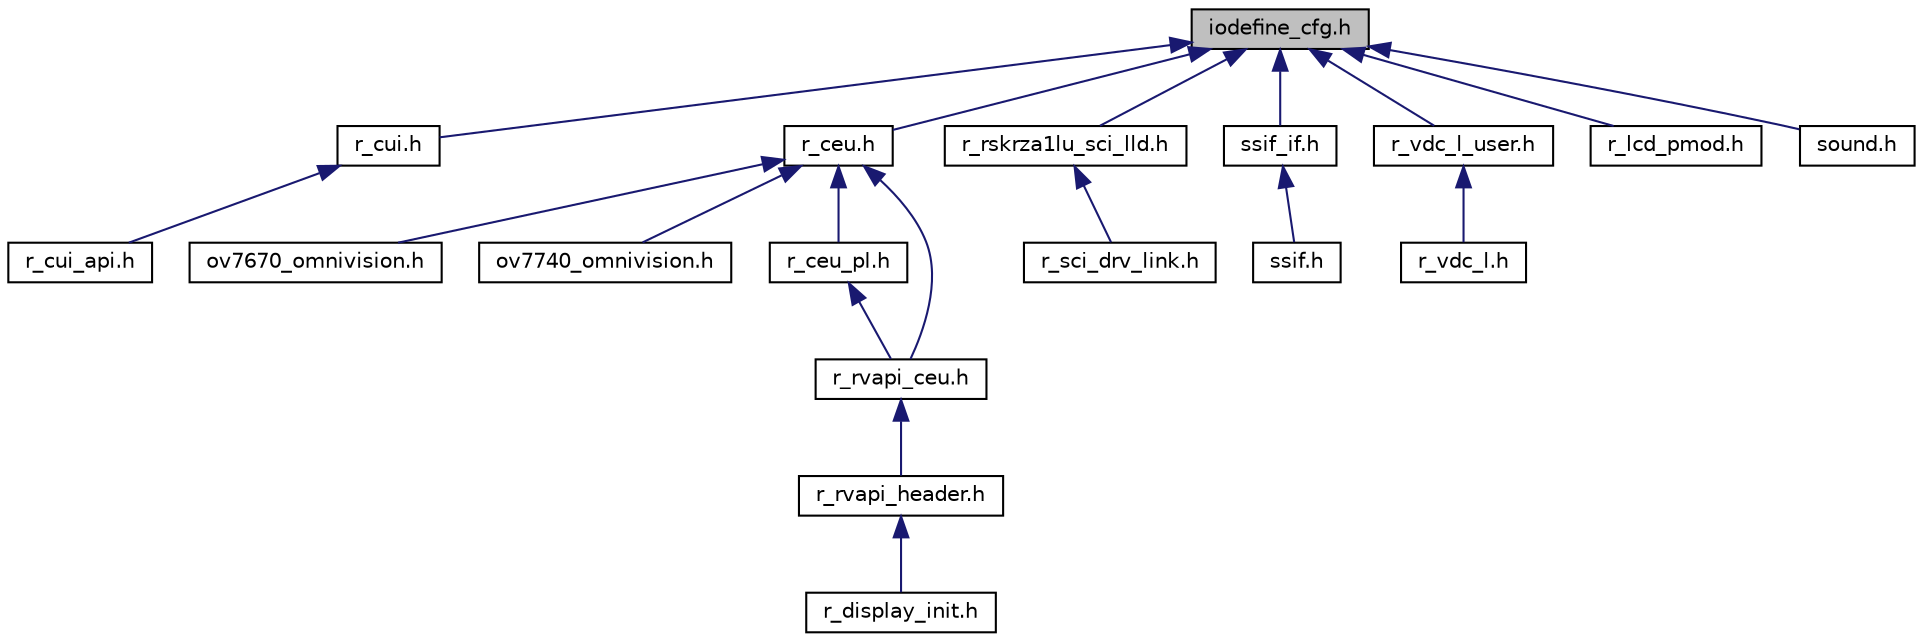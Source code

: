 digraph "iodefine_cfg.h"
{
 // LATEX_PDF_SIZE
  edge [fontname="Helvetica",fontsize="10",labelfontname="Helvetica",labelfontsize="10"];
  node [fontname="Helvetica",fontsize="10",shape=record];
  Node1 [label="iodefine_cfg.h",height=0.2,width=0.4,color="black", fillcolor="grey75", style="filled", fontcolor="black",tooltip=" "];
  Node1 -> Node2 [dir="back",color="midnightblue",fontsize="10",style="solid",fontname="Helvetica"];
  Node2 [label="r_cui.h",height=0.2,width=0.4,color="black", fillcolor="white", style="filled",URL="$d3/d42/r__cui_8h.html",tooltip=" "];
  Node2 -> Node3 [dir="back",color="midnightblue",fontsize="10",style="solid",fontname="Helvetica"];
  Node3 [label="r_cui_api.h",height=0.2,width=0.4,color="black", fillcolor="white", style="filled",URL="$d5/d99/r__cui__api_8h.html",tooltip=" "];
  Node1 -> Node4 [dir="back",color="midnightblue",fontsize="10",style="solid",fontname="Helvetica"];
  Node4 [label="r_ceu.h",height=0.2,width=0.4,color="black", fillcolor="white", style="filled",URL="$d8/d62/r__ceu_8h.html",tooltip=" "];
  Node4 -> Node5 [dir="back",color="midnightblue",fontsize="10",style="solid",fontname="Helvetica"];
  Node5 [label="ov7670_omnivision.h",height=0.2,width=0.4,color="black", fillcolor="white", style="filled",URL="$dd/d44/ov7670__omnivision_8h.html",tooltip=" "];
  Node4 -> Node6 [dir="back",color="midnightblue",fontsize="10",style="solid",fontname="Helvetica"];
  Node6 [label="ov7740_omnivision.h",height=0.2,width=0.4,color="black", fillcolor="white", style="filled",URL="$db/d3b/ov7740__omnivision_8h.html",tooltip=" "];
  Node4 -> Node7 [dir="back",color="midnightblue",fontsize="10",style="solid",fontname="Helvetica"];
  Node7 [label="r_ceu_pl.h",height=0.2,width=0.4,color="black", fillcolor="white", style="filled",URL="$dd/d14/r__ceu__pl_8h.html",tooltip=" "];
  Node7 -> Node8 [dir="back",color="midnightblue",fontsize="10",style="solid",fontname="Helvetica"];
  Node8 [label="r_rvapi_ceu.h",height=0.2,width=0.4,color="black", fillcolor="white", style="filled",URL="$d2/d05/r__rvapi__ceu_8h.html",tooltip=" "];
  Node8 -> Node9 [dir="back",color="midnightblue",fontsize="10",style="solid",fontname="Helvetica"];
  Node9 [label="r_rvapi_header.h",height=0.2,width=0.4,color="black", fillcolor="white", style="filled",URL="$d6/d26/r__rvapi__header_8h.html",tooltip=" "];
  Node9 -> Node10 [dir="back",color="midnightblue",fontsize="10",style="solid",fontname="Helvetica"];
  Node10 [label="r_display_init.h",height=0.2,width=0.4,color="black", fillcolor="white", style="filled",URL="$dc/d3e/r__display__init_8h.html",tooltip=" "];
  Node4 -> Node8 [dir="back",color="midnightblue",fontsize="10",style="solid",fontname="Helvetica"];
  Node1 -> Node11 [dir="back",color="midnightblue",fontsize="10",style="solid",fontname="Helvetica"];
  Node11 [label="r_rskrza1lu_sci_lld.h",height=0.2,width=0.4,color="black", fillcolor="white", style="filled",URL="$d5/dc8/r__rskrza1lu__sci__lld_8h.html",tooltip=" "];
  Node11 -> Node12 [dir="back",color="midnightblue",fontsize="10",style="solid",fontname="Helvetica"];
  Node12 [label="r_sci_drv_link.h",height=0.2,width=0.4,color="black", fillcolor="white", style="filled",URL="$db/d62/r__sci__drv__link_8h.html",tooltip=" "];
  Node1 -> Node13 [dir="back",color="midnightblue",fontsize="10",style="solid",fontname="Helvetica"];
  Node13 [label="ssif_if.h",height=0.2,width=0.4,color="black", fillcolor="white", style="filled",URL="$d5/d78/ssif__if_8h.html",tooltip=" "];
  Node13 -> Node14 [dir="back",color="midnightblue",fontsize="10",style="solid",fontname="Helvetica"];
  Node14 [label="ssif.h",height=0.2,width=0.4,color="black", fillcolor="white", style="filled",URL="$d8/d3a/ssif_8h.html",tooltip=" "];
  Node1 -> Node15 [dir="back",color="midnightblue",fontsize="10",style="solid",fontname="Helvetica"];
  Node15 [label="r_vdc_l_user.h",height=0.2,width=0.4,color="black", fillcolor="white", style="filled",URL="$dd/d32/r__vdc__l__user_8h.html",tooltip="RZ/A1L VDC driver user-defined header."];
  Node15 -> Node16 [dir="back",color="midnightblue",fontsize="10",style="solid",fontname="Helvetica"];
  Node16 [label="r_vdc_l.h",height=0.2,width=0.4,color="black", fillcolor="white", style="filled",URL="$d5/d16/r__vdc__l_8h.html",tooltip=" "];
  Node1 -> Node17 [dir="back",color="midnightblue",fontsize="10",style="solid",fontname="Helvetica"];
  Node17 [label="r_lcd_pmod.h",height=0.2,width=0.4,color="black", fillcolor="white", style="filled",URL="$d1/dee/r__lcd__pmod_8h.html",tooltip=" "];
  Node1 -> Node18 [dir="back",color="midnightblue",fontsize="10",style="solid",fontname="Helvetica"];
  Node18 [label="sound.h",height=0.2,width=0.4,color="black", fillcolor="white", style="filled",URL="$d9/d88/sound_8h.html",tooltip="sound driver functions header"];
}
